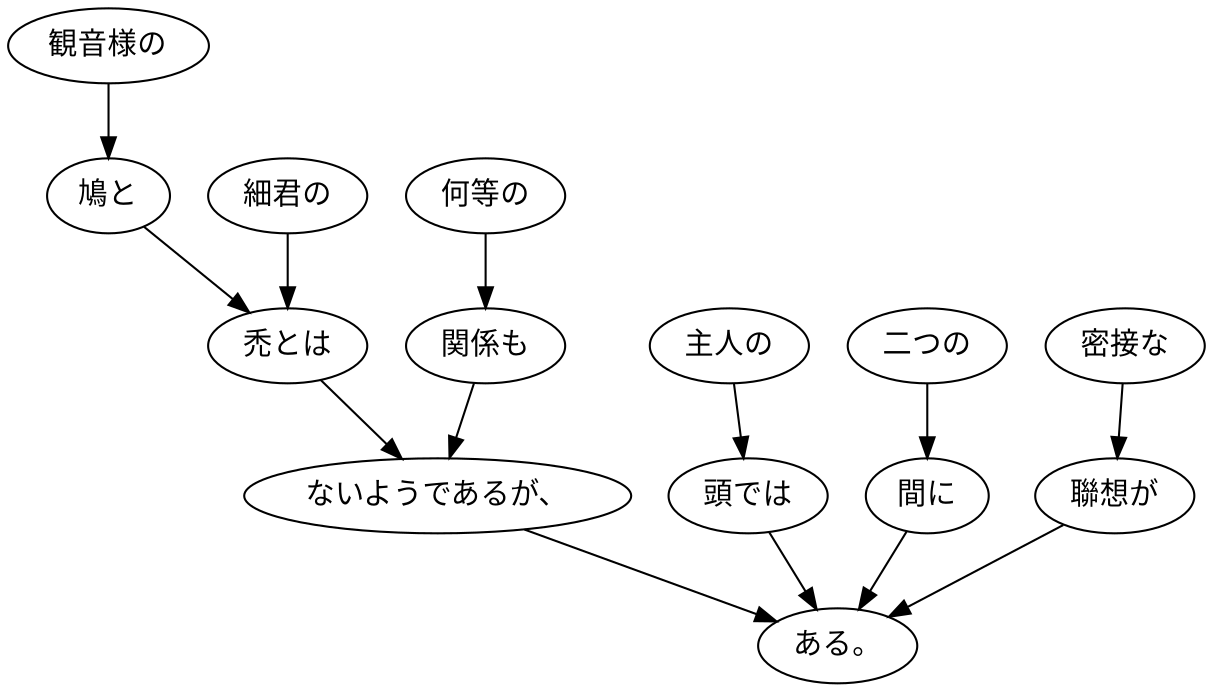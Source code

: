 digraph graph2234 {
	node0 [label="観音様の"];
	node1 [label="鳩と"];
	node2 [label="細君の"];
	node3 [label="禿とは"];
	node4 [label="何等の"];
	node5 [label="関係も"];
	node6 [label="ないようであるが、"];
	node7 [label="主人の"];
	node8 [label="頭では"];
	node9 [label="二つの"];
	node10 [label="間に"];
	node11 [label="密接な"];
	node12 [label="聯想が"];
	node13 [label="ある。"];
	node0 -> node1;
	node1 -> node3;
	node2 -> node3;
	node3 -> node6;
	node4 -> node5;
	node5 -> node6;
	node6 -> node13;
	node7 -> node8;
	node8 -> node13;
	node9 -> node10;
	node10 -> node13;
	node11 -> node12;
	node12 -> node13;
}
